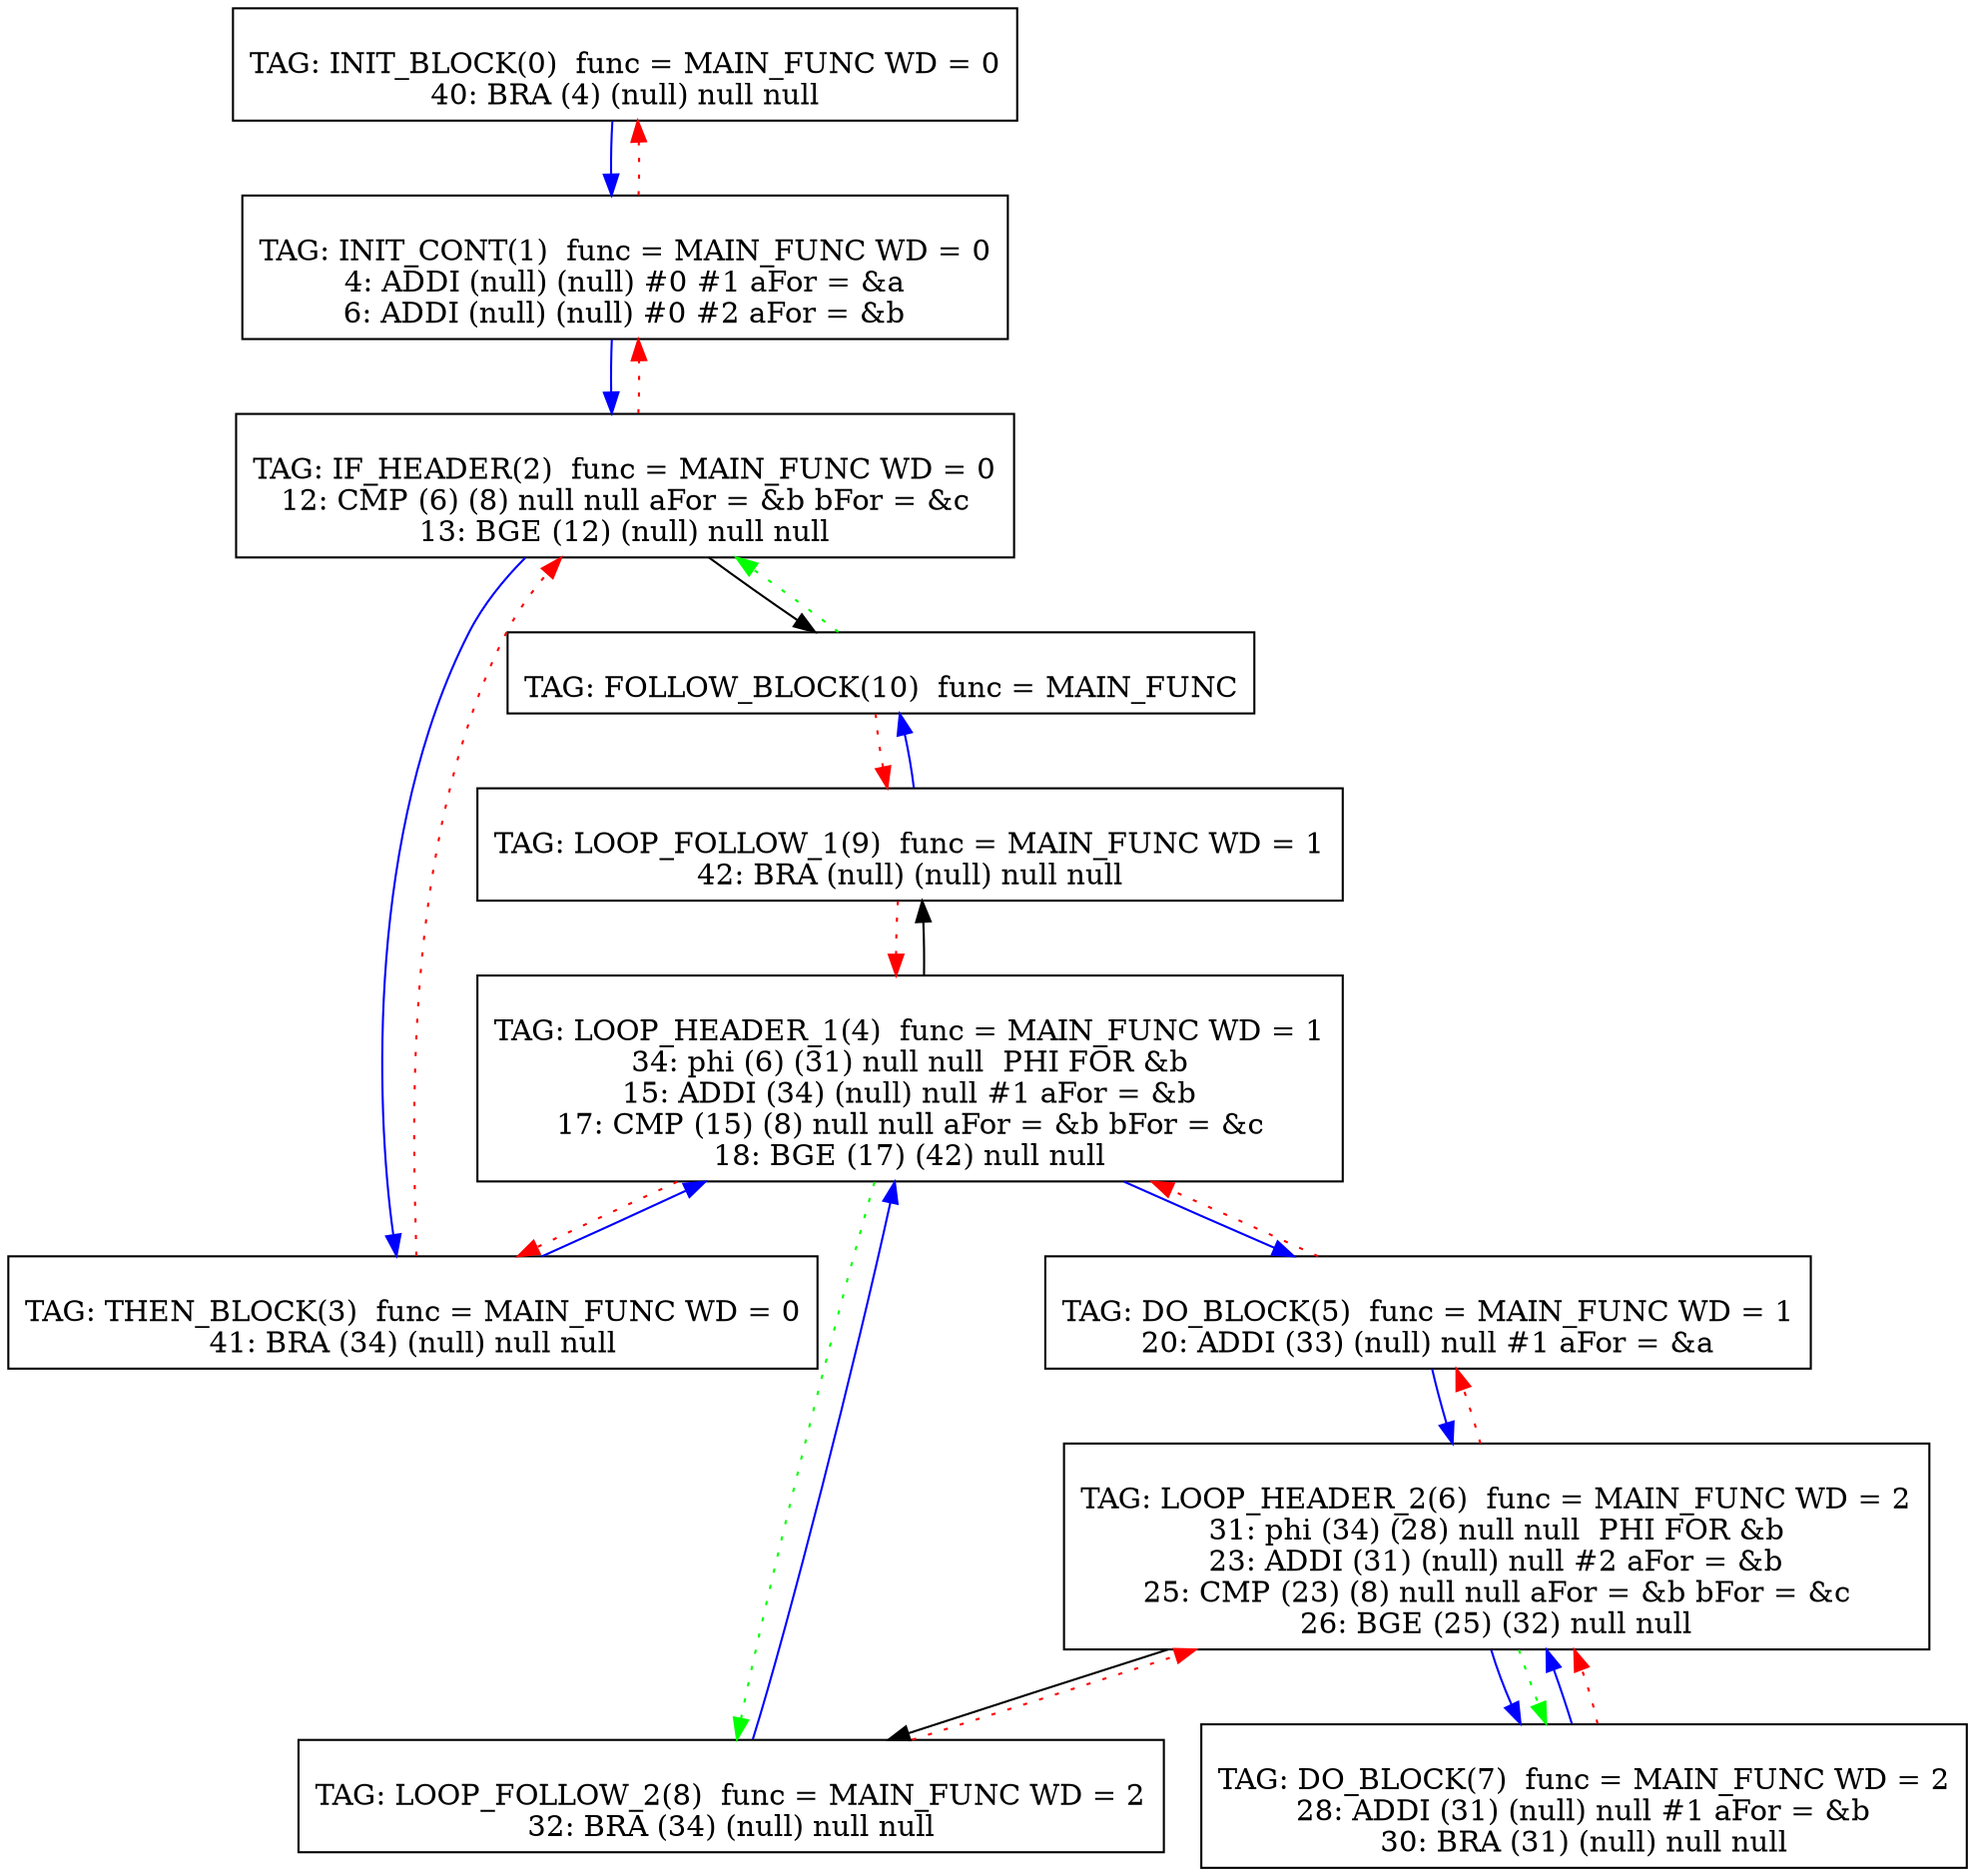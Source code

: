 digraph {
0[label="
TAG: INIT_BLOCK(0)  func = MAIN_FUNC WD = 0
40: BRA (4) (null) null null
"];
0[shape=box];
0 -> 1[color=blue]
1[label="
TAG: INIT_CONT(1)  func = MAIN_FUNC WD = 0
4: ADDI (null) (null) #0 #1 aFor = &a
6: ADDI (null) (null) #0 #2 aFor = &b
"];
1[shape=box];
1 -> 2[color=blue]
1 -> 0[color=red][style=dotted]
2[label="
TAG: IF_HEADER(2)  func = MAIN_FUNC WD = 0
12: CMP (6) (8) null null aFor = &b bFor = &c
13: BGE (12) (null) null null
"];
2[shape=box];
2 -> 3[color=blue]
2 -> 10[color=black]
2 -> 1[color=red][style=dotted]
3[label="
TAG: THEN_BLOCK(3)  func = MAIN_FUNC WD = 0
41: BRA (34) (null) null null
"];
3[shape=box];
3 -> 4[color=blue]
3 -> 2[color=red][style=dotted]
4[label="
TAG: LOOP_HEADER_1(4)  func = MAIN_FUNC WD = 1
34: phi (6) (31) null null  PHI FOR &b
15: ADDI (34) (null) null #1 aFor = &b
17: CMP (15) (8) null null aFor = &b bFor = &c
18: BGE (17) (42) null null
"];
4[shape=box];
4 -> 5[color=blue]
4 -> 9[color=black]
4 -> 3[color=red][style=dotted]
4 -> 8[color=green][style=dotted]
5[label="
TAG: DO_BLOCK(5)  func = MAIN_FUNC WD = 1
20: ADDI (33) (null) null #1 aFor = &a
"];
5[shape=box];
5 -> 6[color=blue]
5 -> 4[color=red][style=dotted]
6[label="
TAG: LOOP_HEADER_2(6)  func = MAIN_FUNC WD = 2
31: phi (34) (28) null null  PHI FOR &b
23: ADDI (31) (null) null #2 aFor = &b
25: CMP (23) (8) null null aFor = &b bFor = &c
26: BGE (25) (32) null null
"];
6[shape=box];
6 -> 7[color=blue]
6 -> 8[color=black]
6 -> 5[color=red][style=dotted]
6 -> 7[color=green][style=dotted]
7[label="
TAG: DO_BLOCK(7)  func = MAIN_FUNC WD = 2
28: ADDI (31) (null) null #1 aFor = &b
30: BRA (31) (null) null null
"];
7[shape=box];
7 -> 6[color=blue]
7 -> 6[color=red][style=dotted]
8[label="
TAG: LOOP_FOLLOW_2(8)  func = MAIN_FUNC WD = 2
32: BRA (34) (null) null null
"];
8[shape=box];
8 -> 4[color=blue]
8 -> 6[color=red][style=dotted]
9[label="
TAG: LOOP_FOLLOW_1(9)  func = MAIN_FUNC WD = 1
42: BRA (null) (null) null null
"];
9[shape=box];
9 -> 10[color=blue]
9 -> 4[color=red][style=dotted]
10[label="
TAG: FOLLOW_BLOCK(10)  func = MAIN_FUNC
"];
10[shape=box];
10 -> 9[color=red][style=dotted]
10 -> 2[color=green][style=dotted]
}